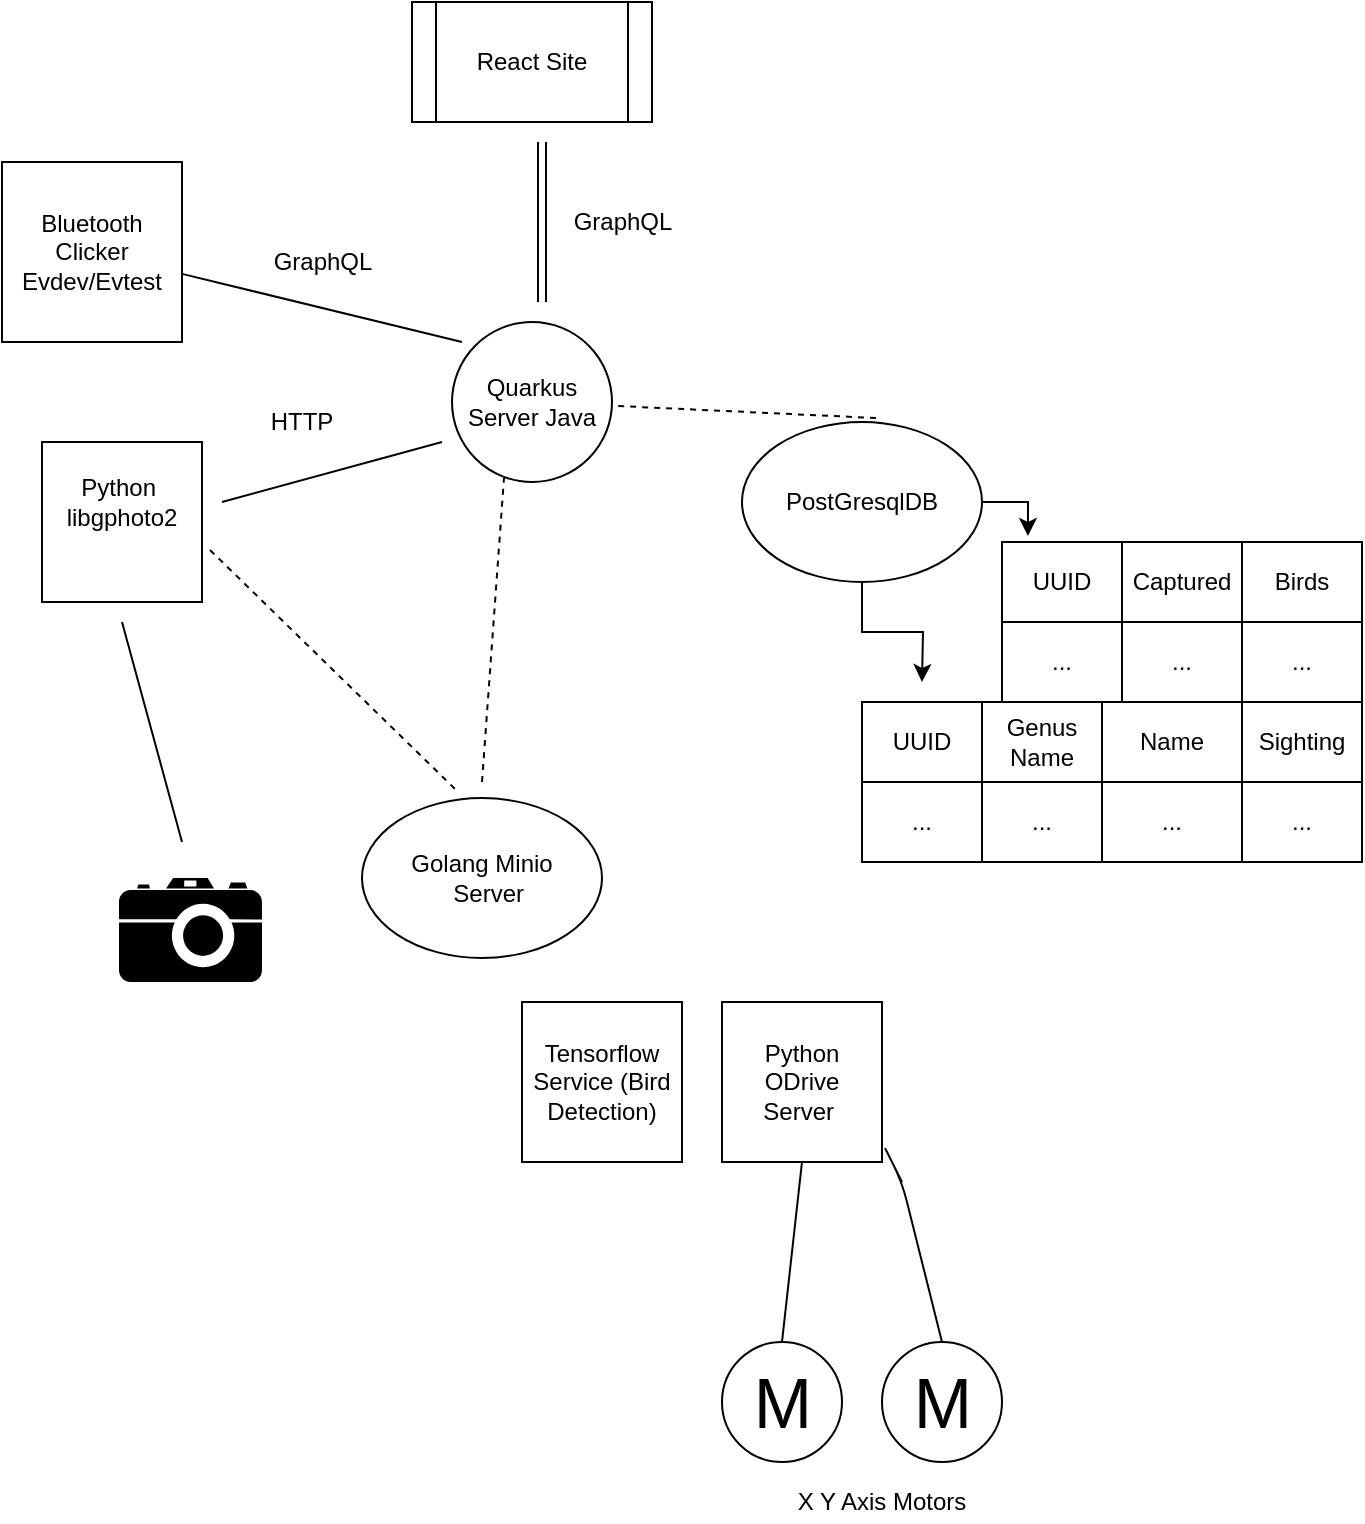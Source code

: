 <mxfile version="13.4.2" type="device"><diagram id="7tcpmhwxsEkcdtEWE9uK" name="Page-1"><mxGraphModel dx="1418" dy="713" grid="1" gridSize="10" guides="1" tooltips="1" connect="1" arrows="1" fold="1" page="1" pageScale="1" pageWidth="850" pageHeight="1100" math="0" shadow="0"><root><mxCell id="0"/><mxCell id="1" parent="0"/><mxCell id="GzLk-CIzZsIqyvsgIFVH-1" value="Quarkus Server Java&lt;br&gt;" style="ellipse;whiteSpace=wrap;html=1;aspect=fixed;" parent="1" vertex="1"><mxGeometry x="385" y="220" width="80" height="80" as="geometry"/></mxCell><mxCell id="GzLk-CIzZsIqyvsgIFVH-2" value="" style="whiteSpace=wrap;html=1;aspect=fixed;" parent="1" vertex="1"><mxGeometry x="180" y="280" width="80" height="80" as="geometry"/></mxCell><mxCell id="GzLk-CIzZsIqyvsgIFVH-3" value="" style="endArrow=none;html=1;" parent="1" edge="1"><mxGeometry width="50" height="50" relative="1" as="geometry"><mxPoint x="250" y="480" as="sourcePoint"/><mxPoint x="220" y="370" as="targetPoint"/><Array as="points"><mxPoint x="220" y="370"/></Array></mxGeometry></mxCell><mxCell id="GzLk-CIzZsIqyvsgIFVH-4" value="React Site" style="shape=process;whiteSpace=wrap;html=1;backgroundOutline=1;" parent="1" vertex="1"><mxGeometry x="365" y="60" width="120" height="60" as="geometry"/></mxCell><mxCell id="GzLk-CIzZsIqyvsgIFVH-5" value="" style="endArrow=none;html=1;" parent="1" edge="1"><mxGeometry width="50" height="50" relative="1" as="geometry"><mxPoint x="380" y="280" as="sourcePoint"/><mxPoint x="270" y="310" as="targetPoint"/><Array as="points"/></mxGeometry></mxCell><mxCell id="GzLk-CIzZsIqyvsgIFVH-6" value="HTTP" style="text;html=1;strokeColor=none;fillColor=none;align=center;verticalAlign=middle;whiteSpace=wrap;rounded=0;" parent="1" vertex="1"><mxGeometry x="290" y="260" width="40" height="20" as="geometry"/></mxCell><mxCell id="GzLk-CIzZsIqyvsgIFVH-7" value="Python&amp;nbsp;&lt;br&gt;libgphoto2" style="text;html=1;strokeColor=none;fillColor=none;align=center;verticalAlign=middle;whiteSpace=wrap;rounded=0;" parent="1" vertex="1"><mxGeometry x="200" y="300" width="40" height="20" as="geometry"/></mxCell><mxCell id="GzLk-CIzZsIqyvsgIFVH-8" value="" style="endArrow=none;dashed=1;html=1;exitX=0.558;exitY=-0.025;exitDx=0;exitDy=0;exitPerimeter=0;" parent="1" source="GzLk-CIzZsIqyvsgIFVH-11" target="GzLk-CIzZsIqyvsgIFVH-1" edge="1"><mxGeometry width="50" height="50" relative="1" as="geometry"><mxPoint x="425" y="380" as="sourcePoint"/><mxPoint x="450" y="370" as="targetPoint"/></mxGeometry></mxCell><mxCell id="GzLk-CIzZsIqyvsgIFVH-9" value="Python ODrive Server&amp;nbsp;" style="whiteSpace=wrap;html=1;aspect=fixed;" parent="1" vertex="1"><mxGeometry x="520" y="560" width="80" height="80" as="geometry"/></mxCell><mxCell id="OWq4EXno4G0xBTDxpt5s-67" style="edgeStyle=orthogonalEdgeStyle;rounded=0;orthogonalLoop=1;jettySize=auto;html=1;exitX=0.5;exitY=1;exitDx=0;exitDy=0;" parent="1" source="GzLk-CIzZsIqyvsgIFVH-11" edge="1"><mxGeometry relative="1" as="geometry"><mxPoint x="620" y="400" as="targetPoint"/></mxGeometry></mxCell><mxCell id="OWq4EXno4G0xBTDxpt5s-68" style="edgeStyle=orthogonalEdgeStyle;rounded=0;orthogonalLoop=1;jettySize=auto;html=1;exitX=1;exitY=0.5;exitDx=0;exitDy=0;entryX=0.072;entryY=-0.075;entryDx=0;entryDy=0;entryPerimeter=0;" parent="1" source="GzLk-CIzZsIqyvsgIFVH-11" target="OWq4EXno4G0xBTDxpt5s-4" edge="1"><mxGeometry relative="1" as="geometry"><mxPoint x="730" y="320" as="targetPoint"/></mxGeometry></mxCell><mxCell id="GzLk-CIzZsIqyvsgIFVH-11" value="PostGresqlDB" style="ellipse;whiteSpace=wrap;html=1;" parent="1" vertex="1"><mxGeometry x="530" y="270" width="120" height="80" as="geometry"/></mxCell><mxCell id="GzLk-CIzZsIqyvsgIFVH-12" value="Golang Minio&lt;br&gt;&amp;nbsp; Server" style="ellipse;whiteSpace=wrap;html=1;" parent="1" vertex="1"><mxGeometry x="340" y="458" width="120" height="80" as="geometry"/></mxCell><mxCell id="GzLk-CIzZsIqyvsgIFVH-13" value="" style="endArrow=none;dashed=1;html=1;entryX=0.392;entryY=-0.05;entryDx=0;entryDy=0;entryPerimeter=0;exitX=1.05;exitY=0.675;exitDx=0;exitDy=0;exitPerimeter=0;" parent="1" source="GzLk-CIzZsIqyvsgIFVH-2" target="GzLk-CIzZsIqyvsgIFVH-12" edge="1"><mxGeometry width="50" height="50" relative="1" as="geometry"><mxPoint x="440.0" y="378" as="sourcePoint"/><mxPoint x="508.04" y="310" as="targetPoint"/></mxGeometry></mxCell><mxCell id="GzLk-CIzZsIqyvsgIFVH-14" value="" style="shape=link;html=1;" parent="1" edge="1"><mxGeometry width="50" height="50" relative="1" as="geometry"><mxPoint x="430" y="210" as="sourcePoint"/><mxPoint x="430" y="130" as="targetPoint"/></mxGeometry></mxCell><mxCell id="GzLk-CIzZsIqyvsgIFVH-18" value="" style="shape=mxgraph.signs.tech.camera_2;html=1;fillColor=#000000;strokeColor=none;verticalLabelPosition=bottom;verticalAlign=top;align=center;" parent="1" vertex="1"><mxGeometry x="218.5" y="498" width="71.5" height="52" as="geometry"/></mxCell><mxCell id="GzLk-CIzZsIqyvsgIFVH-19" value="M" style="verticalLabelPosition=middle;shadow=0;dashed=0;align=center;html=1;verticalAlign=middle;strokeWidth=1;shape=ellipse;aspect=fixed;fontSize=35;" parent="1" vertex="1"><mxGeometry x="600" y="730" width="60" height="60" as="geometry"/></mxCell><mxCell id="GzLk-CIzZsIqyvsgIFVH-20" value="M" style="verticalLabelPosition=middle;shadow=0;dashed=0;align=center;html=1;verticalAlign=middle;strokeWidth=1;shape=ellipse;aspect=fixed;fontSize=35;" parent="1" vertex="1"><mxGeometry x="520" y="730" width="60" height="60" as="geometry"/></mxCell><mxCell id="GzLk-CIzZsIqyvsgIFVH-21" value="X Y Axis Motors&lt;br&gt;" style="text;html=1;strokeColor=none;fillColor=none;align=center;verticalAlign=middle;whiteSpace=wrap;rounded=0;" parent="1" vertex="1"><mxGeometry x="550" y="800" width="100" height="20" as="geometry"/></mxCell><mxCell id="GzLk-CIzZsIqyvsgIFVH-22" value="" style="endArrow=none;html=1;exitX=0.5;exitY=0;exitDx=0;exitDy=0;" parent="1" source="GzLk-CIzZsIqyvsgIFVH-20" edge="1"><mxGeometry width="50" height="50" relative="1" as="geometry"><mxPoint x="550" y="720" as="sourcePoint"/><mxPoint x="560" y="640" as="targetPoint"/><Array as="points"><mxPoint x="560" y="640"/></Array></mxGeometry></mxCell><mxCell id="GzLk-CIzZsIqyvsgIFVH-23" value="" style="endArrow=none;html=1;exitX=0.5;exitY=0;exitDx=0;exitDy=0;" parent="1" source="GzLk-CIzZsIqyvsgIFVH-19" edge="1"><mxGeometry width="50" height="50" relative="1" as="geometry"><mxPoint x="600" y="710" as="sourcePoint"/><mxPoint x="610" y="650" as="targetPoint"/><Array as="points"><mxPoint x="610" y="650"/><mxPoint x="600" y="630"/></Array></mxGeometry></mxCell><mxCell id="OWq4EXno4G0xBTDxpt5s-2" value="GraphQL&lt;br&gt;" style="text;html=1;align=center;verticalAlign=middle;resizable=0;points=[];autosize=1;" parent="1" vertex="1"><mxGeometry x="440" y="160" width="60" height="20" as="geometry"/></mxCell><mxCell id="OWq4EXno4G0xBTDxpt5s-3" value="" style="shape=table;html=1;whiteSpace=wrap;startSize=0;container=1;collapsible=0;childLayout=tableLayout;" parent="1" vertex="1"><mxGeometry x="660" y="330" width="180" height="80" as="geometry"/></mxCell><mxCell id="OWq4EXno4G0xBTDxpt5s-4" value="" style="shape=partialRectangle;html=1;whiteSpace=wrap;collapsible=0;dropTarget=0;pointerEvents=0;fillColor=none;top=0;left=0;bottom=0;right=0;points=[[0,0.5],[1,0.5]];portConstraint=eastwest;" parent="OWq4EXno4G0xBTDxpt5s-3" vertex="1"><mxGeometry width="180" height="40" as="geometry"/></mxCell><mxCell id="OWq4EXno4G0xBTDxpt5s-5" value="UUID&lt;br&gt;" style="shape=partialRectangle;html=1;whiteSpace=wrap;connectable=0;fillColor=none;top=0;left=0;bottom=0;right=0;overflow=hidden;" parent="OWq4EXno4G0xBTDxpt5s-4" vertex="1"><mxGeometry width="60" height="40" as="geometry"/></mxCell><mxCell id="OWq4EXno4G0xBTDxpt5s-6" value="Captured" style="shape=partialRectangle;html=1;whiteSpace=wrap;connectable=0;fillColor=none;top=0;left=0;bottom=0;right=0;overflow=hidden;" parent="OWq4EXno4G0xBTDxpt5s-4" vertex="1"><mxGeometry x="60" width="60" height="40" as="geometry"/></mxCell><mxCell id="OWq4EXno4G0xBTDxpt5s-7" value="Birds&lt;br&gt;" style="shape=partialRectangle;html=1;whiteSpace=wrap;connectable=0;fillColor=none;top=0;left=0;bottom=0;right=0;overflow=hidden;" parent="OWq4EXno4G0xBTDxpt5s-4" vertex="1"><mxGeometry x="120" width="60" height="40" as="geometry"/></mxCell><mxCell id="OWq4EXno4G0xBTDxpt5s-8" value="" style="shape=partialRectangle;html=1;whiteSpace=wrap;collapsible=0;dropTarget=0;pointerEvents=0;fillColor=none;top=0;left=0;bottom=0;right=0;points=[[0,0.5],[1,0.5]];portConstraint=eastwest;" parent="OWq4EXno4G0xBTDxpt5s-3" vertex="1"><mxGeometry y="40" width="180" height="40" as="geometry"/></mxCell><mxCell id="OWq4EXno4G0xBTDxpt5s-9" value="...&lt;br&gt;" style="shape=partialRectangle;html=1;whiteSpace=wrap;connectable=0;fillColor=none;top=0;left=0;bottom=0;right=0;overflow=hidden;" parent="OWq4EXno4G0xBTDxpt5s-8" vertex="1"><mxGeometry width="60" height="40" as="geometry"/></mxCell><mxCell id="OWq4EXno4G0xBTDxpt5s-10" value="..." style="shape=partialRectangle;html=1;whiteSpace=wrap;connectable=0;fillColor=none;top=0;left=0;bottom=0;right=0;overflow=hidden;" parent="OWq4EXno4G0xBTDxpt5s-8" vertex="1"><mxGeometry x="60" width="60" height="40" as="geometry"/></mxCell><mxCell id="OWq4EXno4G0xBTDxpt5s-11" value="..." style="shape=partialRectangle;html=1;whiteSpace=wrap;connectable=0;fillColor=none;top=0;left=0;bottom=0;right=0;overflow=hidden;" parent="OWq4EXno4G0xBTDxpt5s-8" vertex="1"><mxGeometry x="120" width="60" height="40" as="geometry"/></mxCell><mxCell id="OWq4EXno4G0xBTDxpt5s-48" value="" style="endArrow=none;dashed=1;html=1;entryX=0.325;entryY=0.975;entryDx=0;entryDy=0;entryPerimeter=0;" parent="1" target="GzLk-CIzZsIqyvsgIFVH-1" edge="1"><mxGeometry width="50" height="50" relative="1" as="geometry"><mxPoint x="400" y="450" as="sourcePoint"/><mxPoint x="339.996" y="353.869" as="targetPoint"/></mxGeometry></mxCell><mxCell id="OWq4EXno4G0xBTDxpt5s-16" value="" style="shape=table;html=1;whiteSpace=wrap;startSize=0;container=1;collapsible=0;childLayout=tableLayout;" parent="1" vertex="1"><mxGeometry x="590" y="410" width="190" height="80" as="geometry"/></mxCell><mxCell id="OWq4EXno4G0xBTDxpt5s-17" value="" style="shape=partialRectangle;html=1;whiteSpace=wrap;collapsible=0;dropTarget=0;pointerEvents=0;fillColor=none;top=0;left=0;bottom=0;right=0;points=[[0,0.5],[1,0.5]];portConstraint=eastwest;" parent="OWq4EXno4G0xBTDxpt5s-16" vertex="1"><mxGeometry width="190" height="40" as="geometry"/></mxCell><mxCell id="OWq4EXno4G0xBTDxpt5s-18" value="UUID&lt;br&gt;" style="shape=partialRectangle;html=1;whiteSpace=wrap;connectable=0;fillColor=none;top=0;left=0;bottom=0;right=0;overflow=hidden;" parent="OWq4EXno4G0xBTDxpt5s-17" vertex="1"><mxGeometry width="60" height="40" as="geometry"/></mxCell><mxCell id="OWq4EXno4G0xBTDxpt5s-19" value="Genus Name&lt;br&gt;" style="shape=partialRectangle;html=1;whiteSpace=wrap;connectable=0;fillColor=none;top=0;left=0;bottom=0;right=0;overflow=hidden;" parent="OWq4EXno4G0xBTDxpt5s-17" vertex="1"><mxGeometry x="60" width="60" height="40" as="geometry"/></mxCell><mxCell id="OWq4EXno4G0xBTDxpt5s-20" value="Name&lt;br&gt;" style="shape=partialRectangle;html=1;whiteSpace=wrap;connectable=0;fillColor=none;top=0;left=0;bottom=0;right=0;overflow=hidden;" parent="OWq4EXno4G0xBTDxpt5s-17" vertex="1"><mxGeometry x="120" width="70" height="40" as="geometry"/></mxCell><mxCell id="OWq4EXno4G0xBTDxpt5s-21" value="" style="shape=partialRectangle;html=1;whiteSpace=wrap;collapsible=0;dropTarget=0;pointerEvents=0;fillColor=none;top=0;left=0;bottom=0;right=0;points=[[0,0.5],[1,0.5]];portConstraint=eastwest;" parent="OWq4EXno4G0xBTDxpt5s-16" vertex="1"><mxGeometry y="40" width="190" height="40" as="geometry"/></mxCell><mxCell id="OWq4EXno4G0xBTDxpt5s-22" value="...&lt;br&gt;" style="shape=partialRectangle;html=1;whiteSpace=wrap;connectable=0;fillColor=none;top=0;left=0;bottom=0;right=0;overflow=hidden;" parent="OWq4EXno4G0xBTDxpt5s-21" vertex="1"><mxGeometry width="60" height="40" as="geometry"/></mxCell><mxCell id="OWq4EXno4G0xBTDxpt5s-23" value="..." style="shape=partialRectangle;html=1;whiteSpace=wrap;connectable=0;fillColor=none;top=0;left=0;bottom=0;right=0;overflow=hidden;" parent="OWq4EXno4G0xBTDxpt5s-21" vertex="1"><mxGeometry x="60" width="60" height="40" as="geometry"/></mxCell><mxCell id="OWq4EXno4G0xBTDxpt5s-24" value="..." style="shape=partialRectangle;html=1;whiteSpace=wrap;connectable=0;fillColor=none;top=0;left=0;bottom=0;right=0;overflow=hidden;" parent="OWq4EXno4G0xBTDxpt5s-21" vertex="1"><mxGeometry x="120" width="70" height="40" as="geometry"/></mxCell><mxCell id="OWq4EXno4G0xBTDxpt5s-63" value="Sighting" style="rounded=0;whiteSpace=wrap;html=1;strokeColor=#000000;strokeWidth=1;fillColor=#FFFFFF;" parent="1" vertex="1"><mxGeometry x="780" y="410" width="60" height="40" as="geometry"/></mxCell><mxCell id="OWq4EXno4G0xBTDxpt5s-66" value="..." style="rounded=0;whiteSpace=wrap;html=1;strokeColor=#000000;strokeWidth=1;fillColor=#FFFFFF;" parent="1" vertex="1"><mxGeometry x="780" y="450" width="60" height="40" as="geometry"/></mxCell><mxCell id="gv4DHydnh453GEmwbEC--3" value="" style="endArrow=none;html=1;" edge="1" parent="1" target="gv4DHydnh453GEmwbEC--4"><mxGeometry width="50" height="50" relative="1" as="geometry"><mxPoint x="390" y="230" as="sourcePoint"/><mxPoint x="240" y="170" as="targetPoint"/></mxGeometry></mxCell><mxCell id="gv4DHydnh453GEmwbEC--4" value="Bluetooth Clicker&lt;br&gt;Evdev/Evtest" style="whiteSpace=wrap;html=1;aspect=fixed;" vertex="1" parent="1"><mxGeometry x="160" y="140" width="90" height="90" as="geometry"/></mxCell><mxCell id="gv4DHydnh453GEmwbEC--7" value="GraphQL&lt;br&gt;" style="text;html=1;align=center;verticalAlign=middle;resizable=0;points=[];autosize=1;" vertex="1" parent="1"><mxGeometry x="290" y="180" width="60" height="20" as="geometry"/></mxCell><mxCell id="gv4DHydnh453GEmwbEC--8" value="Tensorflow Service (Bird Detection)" style="whiteSpace=wrap;html=1;aspect=fixed;" vertex="1" parent="1"><mxGeometry x="420" y="560" width="80" height="80" as="geometry"/></mxCell></root></mxGraphModel></diagram></mxfile>
